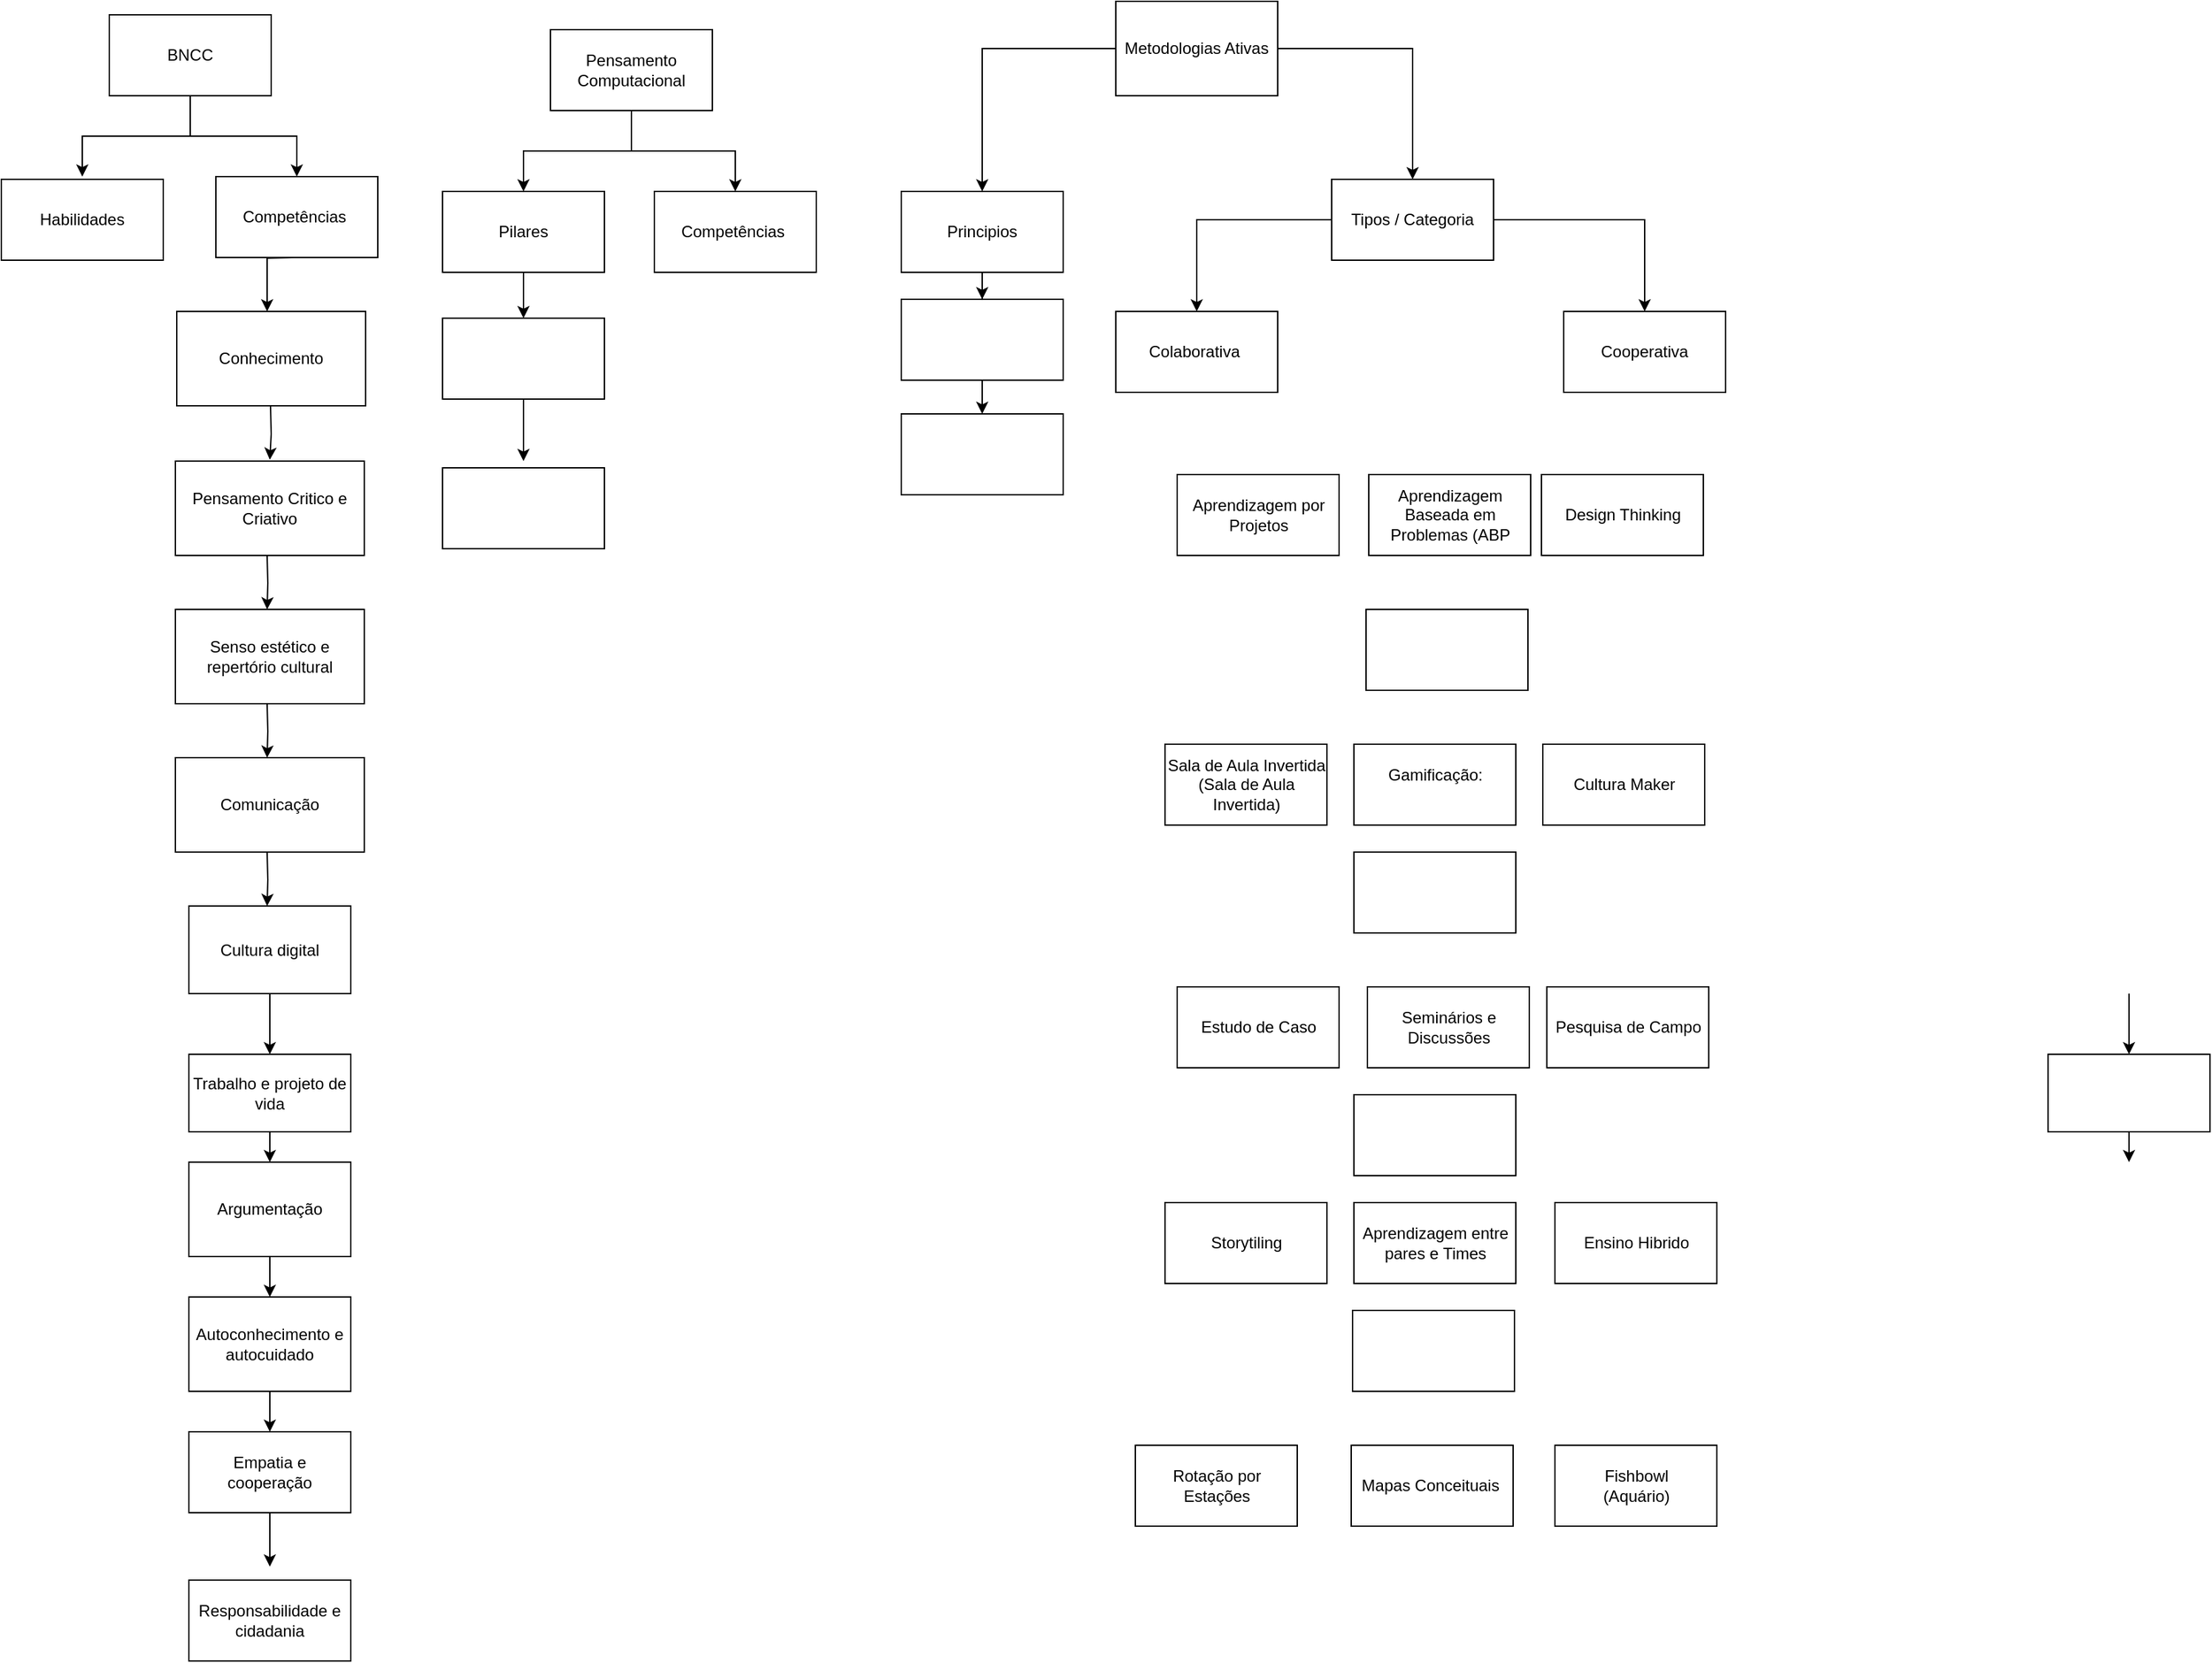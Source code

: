 <mxfile version="24.7.13" pages="2">
  <diagram name="Página-1" id="2mrk-HP-_fAwY83XtIVn">
    <mxGraphModel dx="2181" dy="592" grid="1" gridSize="10" guides="1" tooltips="1" connect="1" arrows="1" fold="1" page="1" pageScale="1" pageWidth="827" pageHeight="1169" math="0" shadow="0">
      <root>
        <mxCell id="0" />
        <mxCell id="1" parent="0" />
        <mxCell id="XJwnbb6XpXiKcCrQJQJd-31" value="" style="edgeStyle=orthogonalEdgeStyle;rounded=0;orthogonalLoop=1;jettySize=auto;html=1;" edge="1" parent="1" source="GPR2DVeR3QreYbpcR4uf-1" target="XJwnbb6XpXiKcCrQJQJd-29">
          <mxGeometry relative="1" as="geometry" />
        </mxCell>
        <mxCell id="XJwnbb6XpXiKcCrQJQJd-43" value="" style="edgeStyle=orthogonalEdgeStyle;rounded=0;orthogonalLoop=1;jettySize=auto;html=1;" edge="1" parent="1" source="GPR2DVeR3QreYbpcR4uf-1" target="XJwnbb6XpXiKcCrQJQJd-42">
          <mxGeometry relative="1" as="geometry" />
        </mxCell>
        <mxCell id="GPR2DVeR3QreYbpcR4uf-1" value="&lt;font style=&quot;vertical-align: inherit;&quot;&gt;&lt;font style=&quot;vertical-align: inherit;&quot;&gt;Metodologias Ativas&lt;/font&gt;&lt;/font&gt;" style="rounded=0;whiteSpace=wrap;html=1;" vertex="1" parent="1">
          <mxGeometry x="-1" y="9" width="120" height="70" as="geometry" />
        </mxCell>
        <mxCell id="GPR2DVeR3QreYbpcR4uf-53" value="" style="edgeStyle=orthogonalEdgeStyle;rounded=0;orthogonalLoop=1;jettySize=auto;html=1;" edge="1" parent="1" source="GPR2DVeR3QreYbpcR4uf-2" target="GPR2DVeR3QreYbpcR4uf-10">
          <mxGeometry relative="1" as="geometry" />
        </mxCell>
        <mxCell id="GPR2DVeR3QreYbpcR4uf-54" value="" style="edgeStyle=orthogonalEdgeStyle;rounded=0;orthogonalLoop=1;jettySize=auto;html=1;entryX=0.5;entryY=0;entryDx=0;entryDy=0;" edge="1" parent="1" source="GPR2DVeR3QreYbpcR4uf-2" target="GPR2DVeR3QreYbpcR4uf-9">
          <mxGeometry relative="1" as="geometry">
            <Array as="points">
              <mxPoint x="-360" y="120" />
              <mxPoint x="-440" y="120" />
            </Array>
          </mxGeometry>
        </mxCell>
        <mxCell id="GPR2DVeR3QreYbpcR4uf-2" value="&lt;font style=&quot;vertical-align: inherit;&quot;&gt;&lt;font style=&quot;vertical-align: inherit;&quot;&gt;Pensamento Computacional&lt;/font&gt;&lt;/font&gt;" style="rounded=0;whiteSpace=wrap;html=1;" vertex="1" parent="1">
          <mxGeometry x="-420" y="30" width="120" height="60" as="geometry" />
        </mxCell>
        <mxCell id="GPR2DVeR3QreYbpcR4uf-3" value="&lt;font style=&quot;vertical-align: inherit;&quot;&gt;&lt;font style=&quot;vertical-align: inherit;&quot;&gt;Aprendizagem Baseada em Problemas (ABP&lt;/font&gt;&lt;/font&gt;" style="rounded=0;whiteSpace=wrap;html=1;" vertex="1" parent="1">
          <mxGeometry x="186.5" y="360" width="120" height="60" as="geometry" />
        </mxCell>
        <mxCell id="GPR2DVeR3QreYbpcR4uf-4" value="&lt;font style=&quot;vertical-align: inherit;&quot;&gt;&lt;font style=&quot;vertical-align: inherit;&quot;&gt;Aprendizagem por Projetos&lt;/font&gt;&lt;/font&gt;" style="rounded=0;whiteSpace=wrap;html=1;" vertex="1" parent="1">
          <mxGeometry x="44.5" y="360" width="120" height="60" as="geometry" />
        </mxCell>
        <mxCell id="GPR2DVeR3QreYbpcR4uf-5" value="&lt;font style=&quot;vertical-align: inherit;&quot;&gt;&lt;font style=&quot;vertical-align: inherit;&quot;&gt;Sala de Aula Invertida (Sala de Aula Invertida)&lt;/font&gt;&lt;/font&gt;" style="rounded=0;whiteSpace=wrap;html=1;" vertex="1" parent="1">
          <mxGeometry x="35.5" y="560" width="120" height="60" as="geometry" />
        </mxCell>
        <mxCell id="GPR2DVeR3QreYbpcR4uf-6" value="&#xa;Gamificação:&#xa;&#xa;" style="rounded=0;whiteSpace=wrap;html=1;" vertex="1" parent="1">
          <mxGeometry x="175.5" y="560" width="120" height="60" as="geometry" />
        </mxCell>
        <mxCell id="GPR2DVeR3QreYbpcR4uf-7" value="&lt;font style=&quot;vertical-align: inherit;&quot;&gt;&lt;font style=&quot;vertical-align: inherit;&quot;&gt;&lt;font style=&quot;vertical-align: inherit;&quot;&gt;&lt;font style=&quot;vertical-align: inherit;&quot;&gt;&lt;font style=&quot;vertical-align: inherit;&quot;&gt;&lt;font style=&quot;vertical-align: inherit;&quot;&gt;Design Thinking&lt;/font&gt;&lt;/font&gt;&lt;/font&gt;&lt;/font&gt;&lt;/font&gt;&lt;/font&gt;" style="rounded=0;whiteSpace=wrap;html=1;" vertex="1" parent="1">
          <mxGeometry x="314.5" y="360" width="120" height="60" as="geometry" />
        </mxCell>
        <mxCell id="GPR2DVeR3QreYbpcR4uf-8" value="&lt;font style=&quot;vertical-align: inherit;&quot;&gt;&lt;font style=&quot;vertical-align: inherit;&quot;&gt;Cultura Maker&lt;/font&gt;&lt;/font&gt;" style="rounded=0;whiteSpace=wrap;html=1;" vertex="1" parent="1">
          <mxGeometry x="315.5" y="560" width="120" height="60" as="geometry" />
        </mxCell>
        <mxCell id="XJwnbb6XpXiKcCrQJQJd-26" value="" style="edgeStyle=orthogonalEdgeStyle;rounded=0;orthogonalLoop=1;jettySize=auto;html=1;" edge="1" parent="1" source="GPR2DVeR3QreYbpcR4uf-9" target="GPR2DVeR3QreYbpcR4uf-102">
          <mxGeometry relative="1" as="geometry" />
        </mxCell>
        <mxCell id="GPR2DVeR3QreYbpcR4uf-9" value="&lt;font style=&quot;vertical-align: inherit;&quot;&gt;&lt;font style=&quot;vertical-align: inherit;&quot;&gt;&lt;font style=&quot;vertical-align: inherit;&quot;&gt;&lt;font style=&quot;vertical-align: inherit;&quot;&gt;Pilares&lt;/font&gt;&lt;/font&gt;&lt;/font&gt;&lt;/font&gt;" style="rounded=0;whiteSpace=wrap;html=1;" vertex="1" parent="1">
          <mxGeometry x="-500" y="150" width="120" height="60" as="geometry" />
        </mxCell>
        <mxCell id="GPR2DVeR3QreYbpcR4uf-10" value="Competências&amp;nbsp;" style="rounded=0;whiteSpace=wrap;html=1;" vertex="1" parent="1">
          <mxGeometry x="-343" y="150" width="120" height="60" as="geometry" />
        </mxCell>
        <mxCell id="GPR2DVeR3QreYbpcR4uf-11" value="" style="rounded=0;whiteSpace=wrap;html=1;" vertex="1" parent="1">
          <mxGeometry x="184.5" y="460" width="120" height="60" as="geometry" />
        </mxCell>
        <mxCell id="GPR2DVeR3QreYbpcR4uf-12" value="Estudo de Caso" style="rounded=0;whiteSpace=wrap;html=1;" vertex="1" parent="1">
          <mxGeometry x="44.5" y="740" width="120" height="60" as="geometry" />
        </mxCell>
        <mxCell id="GPR2DVeR3QreYbpcR4uf-13" value="" style="rounded=0;whiteSpace=wrap;html=1;" vertex="1" parent="1">
          <mxGeometry x="175.5" y="640" width="120" height="60" as="geometry" />
        </mxCell>
        <mxCell id="GPR2DVeR3QreYbpcR4uf-14" value="Seminários e Discussões" style="rounded=0;whiteSpace=wrap;html=1;" vertex="1" parent="1">
          <mxGeometry x="185.5" y="740" width="120" height="60" as="geometry" />
        </mxCell>
        <mxCell id="GPR2DVeR3QreYbpcR4uf-15" value="Pesquisa de Campo" style="rounded=0;whiteSpace=wrap;html=1;" vertex="1" parent="1">
          <mxGeometry x="318.5" y="740" width="120" height="60" as="geometry" />
        </mxCell>
        <mxCell id="GPR2DVeR3QreYbpcR4uf-16" value="" style="rounded=0;whiteSpace=wrap;html=1;" vertex="1" parent="1">
          <mxGeometry x="175.5" y="820" width="120" height="60" as="geometry" />
        </mxCell>
        <mxCell id="GPR2DVeR3QreYbpcR4uf-17" value="Storytiling" style="rounded=0;whiteSpace=wrap;html=1;" vertex="1" parent="1">
          <mxGeometry x="35.5" y="900" width="120" height="60" as="geometry" />
        </mxCell>
        <mxCell id="GPR2DVeR3QreYbpcR4uf-18" value="Aprendizagem entre pares e Times" style="rounded=0;whiteSpace=wrap;html=1;" vertex="1" parent="1">
          <mxGeometry x="175.5" y="900" width="120" height="60" as="geometry" />
        </mxCell>
        <mxCell id="GPR2DVeR3QreYbpcR4uf-19" value="Ensino Hibrido" style="rounded=0;whiteSpace=wrap;html=1;" vertex="1" parent="1">
          <mxGeometry x="324.5" y="900" width="120" height="60" as="geometry" />
        </mxCell>
        <mxCell id="GPR2DVeR3QreYbpcR4uf-20" value="" style="rounded=0;whiteSpace=wrap;html=1;" vertex="1" parent="1">
          <mxGeometry x="174.5" y="980" width="120" height="60" as="geometry" />
        </mxCell>
        <mxCell id="GPR2DVeR3QreYbpcR4uf-21" value="Rotação por Estações" style="rounded=0;whiteSpace=wrap;html=1;" vertex="1" parent="1">
          <mxGeometry x="13.5" y="1080" width="120" height="60" as="geometry" />
        </mxCell>
        <mxCell id="GPR2DVeR3QreYbpcR4uf-22" value="Mapas Conceituais&amp;nbsp;" style="rounded=0;whiteSpace=wrap;html=1;" vertex="1" parent="1">
          <mxGeometry x="173.5" y="1080" width="120" height="60" as="geometry" />
        </mxCell>
        <mxCell id="GPR2DVeR3QreYbpcR4uf-23" value="Fishbowl&lt;div&gt;(Aquário)&lt;/div&gt;" style="rounded=0;whiteSpace=wrap;html=1;" vertex="1" parent="1">
          <mxGeometry x="324.5" y="1080" width="120" height="60" as="geometry" />
        </mxCell>
        <mxCell id="GPR2DVeR3QreYbpcR4uf-41" value="" style="edgeStyle=orthogonalEdgeStyle;rounded=0;orthogonalLoop=1;jettySize=auto;html=1;" edge="1" parent="1">
          <mxGeometry relative="1" as="geometry">
            <mxPoint x="750" y="745" as="sourcePoint" />
            <mxPoint x="750" y="790" as="targetPoint" />
          </mxGeometry>
        </mxCell>
        <mxCell id="GPR2DVeR3QreYbpcR4uf-43" value="" style="edgeStyle=orthogonalEdgeStyle;rounded=0;orthogonalLoop=1;jettySize=auto;html=1;" edge="1" parent="1" source="GPR2DVeR3QreYbpcR4uf-40">
          <mxGeometry relative="1" as="geometry">
            <mxPoint x="750" y="870" as="targetPoint" />
          </mxGeometry>
        </mxCell>
        <mxCell id="GPR2DVeR3QreYbpcR4uf-40" value="&lt;p class=&quot;MsoNormal&quot;&gt;&lt;br&gt;&lt;/p&gt;" style="whiteSpace=wrap;html=1;rounded=0;" vertex="1" parent="1">
          <mxGeometry x="690" y="790" width="120" height="57.5" as="geometry" />
        </mxCell>
        <mxCell id="GPR2DVeR3QreYbpcR4uf-96" value="&lt;font style=&quot;vertical-align: inherit;&quot;&gt;&lt;font style=&quot;vertical-align: inherit;&quot;&gt;&lt;font style=&quot;vertical-align: inherit;&quot;&gt;&lt;font style=&quot;vertical-align: inherit;&quot;&gt;Habilidades&lt;/font&gt;&lt;/font&gt;&lt;/font&gt;&lt;/font&gt;" style="rounded=0;whiteSpace=wrap;html=1;" vertex="1" parent="1">
          <mxGeometry x="-827" y="141" width="120" height="60" as="geometry" />
        </mxCell>
        <mxCell id="XJwnbb6XpXiKcCrQJQJd-28" value="" style="edgeStyle=orthogonalEdgeStyle;rounded=0;orthogonalLoop=1;jettySize=auto;html=1;" edge="1" parent="1" source="GPR2DVeR3QreYbpcR4uf-102">
          <mxGeometry relative="1" as="geometry">
            <mxPoint x="-440" y="350" as="targetPoint" />
          </mxGeometry>
        </mxCell>
        <mxCell id="GPR2DVeR3QreYbpcR4uf-102" value="" style="rounded=0;whiteSpace=wrap;html=1;" vertex="1" parent="1">
          <mxGeometry x="-500" y="244" width="120" height="60" as="geometry" />
        </mxCell>
        <mxCell id="XJwnbb6XpXiKcCrQJQJd-1" value="" style="edgeStyle=orthogonalEdgeStyle;rounded=0;orthogonalLoop=1;jettySize=auto;html=1;entryX=0.5;entryY=0;entryDx=0;entryDy=0;" edge="1" parent="1" source="XJwnbb6XpXiKcCrQJQJd-3">
          <mxGeometry relative="1" as="geometry">
            <mxPoint x="-767" y="139" as="targetPoint" />
            <Array as="points">
              <mxPoint x="-687" y="109" />
              <mxPoint x="-767" y="109" />
            </Array>
          </mxGeometry>
        </mxCell>
        <mxCell id="XJwnbb6XpXiKcCrQJQJd-2" style="edgeStyle=orthogonalEdgeStyle;rounded=0;orthogonalLoop=1;jettySize=auto;html=1;entryX=0.5;entryY=0;entryDx=0;entryDy=0;" edge="1" parent="1" source="XJwnbb6XpXiKcCrQJQJd-3" target="XJwnbb6XpXiKcCrQJQJd-20">
          <mxGeometry relative="1" as="geometry" />
        </mxCell>
        <mxCell id="XJwnbb6XpXiKcCrQJQJd-3" value="&lt;font style=&quot;vertical-align: inherit;&quot;&gt;&lt;font style=&quot;vertical-align: inherit;&quot;&gt;BNCC&lt;/font&gt;&lt;/font&gt;" style="rounded=0;whiteSpace=wrap;html=1;" vertex="1" parent="1">
          <mxGeometry x="-747" y="19" width="120" height="60" as="geometry" />
        </mxCell>
        <mxCell id="XJwnbb6XpXiKcCrQJQJd-4" value="" style="edgeStyle=orthogonalEdgeStyle;rounded=0;orthogonalLoop=1;jettySize=auto;html=1;" edge="1" parent="1">
          <mxGeometry relative="1" as="geometry">
            <mxPoint x="-610" y="199" as="sourcePoint" />
            <mxPoint x="-630" y="239" as="targetPoint" />
          </mxGeometry>
        </mxCell>
        <mxCell id="XJwnbb6XpXiKcCrQJQJd-5" value="" style="edgeStyle=orthogonalEdgeStyle;rounded=0;orthogonalLoop=1;jettySize=auto;html=1;" edge="1" parent="1">
          <mxGeometry relative="1" as="geometry">
            <mxPoint x="-627.5" y="309" as="sourcePoint" />
            <mxPoint x="-628" y="349" as="targetPoint" />
          </mxGeometry>
        </mxCell>
        <mxCell id="XJwnbb6XpXiKcCrQJQJd-6" value="" style="edgeStyle=orthogonalEdgeStyle;rounded=0;orthogonalLoop=1;jettySize=auto;html=1;" edge="1" parent="1">
          <mxGeometry relative="1" as="geometry">
            <mxPoint x="-630" y="420" as="sourcePoint" />
            <mxPoint x="-630" y="460" as="targetPoint" />
          </mxGeometry>
        </mxCell>
        <mxCell id="XJwnbb6XpXiKcCrQJQJd-7" value="" style="edgeStyle=orthogonalEdgeStyle;rounded=0;orthogonalLoop=1;jettySize=auto;html=1;" edge="1" parent="1">
          <mxGeometry relative="1" as="geometry">
            <mxPoint x="-630" y="530" as="sourcePoint" />
            <mxPoint x="-630" y="570" as="targetPoint" />
          </mxGeometry>
        </mxCell>
        <mxCell id="XJwnbb6XpXiKcCrQJQJd-8" value="" style="edgeStyle=orthogonalEdgeStyle;rounded=0;orthogonalLoop=1;jettySize=auto;html=1;" edge="1" parent="1">
          <mxGeometry relative="1" as="geometry">
            <mxPoint x="-630" y="640" as="sourcePoint" />
            <mxPoint x="-630" y="680" as="targetPoint" />
          </mxGeometry>
        </mxCell>
        <mxCell id="XJwnbb6XpXiKcCrQJQJd-9" value="" style="edgeStyle=orthogonalEdgeStyle;rounded=0;orthogonalLoop=1;jettySize=auto;html=1;" edge="1" parent="1" source="XJwnbb6XpXiKcCrQJQJd-10">
          <mxGeometry relative="1" as="geometry">
            <mxPoint x="-628" y="790" as="targetPoint" />
          </mxGeometry>
        </mxCell>
        <mxCell id="XJwnbb6XpXiKcCrQJQJd-10" value="&lt;p class=&quot;MsoNormal&quot;&gt;Cultura digital&lt;/p&gt;" style="whiteSpace=wrap;html=1;rounded=0;" vertex="1" parent="1">
          <mxGeometry x="-688" y="680" width="120" height="65" as="geometry" />
        </mxCell>
        <mxCell id="XJwnbb6XpXiKcCrQJQJd-11" value="" style="edgeStyle=orthogonalEdgeStyle;rounded=0;orthogonalLoop=1;jettySize=auto;html=1;" edge="1" parent="1" source="XJwnbb6XpXiKcCrQJQJd-12">
          <mxGeometry relative="1" as="geometry">
            <mxPoint x="-628" y="870" as="targetPoint" />
          </mxGeometry>
        </mxCell>
        <mxCell id="XJwnbb6XpXiKcCrQJQJd-12" value="&lt;p class=&quot;MsoNormal&quot;&gt;Trabalho e projeto de vida&lt;/p&gt;" style="whiteSpace=wrap;html=1;rounded=0;" vertex="1" parent="1">
          <mxGeometry x="-688" y="790" width="120" height="57.5" as="geometry" />
        </mxCell>
        <mxCell id="XJwnbb6XpXiKcCrQJQJd-13" value="" style="edgeStyle=orthogonalEdgeStyle;rounded=0;orthogonalLoop=1;jettySize=auto;html=1;" edge="1" parent="1" source="XJwnbb6XpXiKcCrQJQJd-14">
          <mxGeometry relative="1" as="geometry">
            <mxPoint x="-628" y="970" as="targetPoint" />
          </mxGeometry>
        </mxCell>
        <mxCell id="XJwnbb6XpXiKcCrQJQJd-14" value="&lt;div&gt;&lt;p class=&quot;MsoNormal&quot;&gt;Argumentação&lt;/p&gt;&lt;/div&gt;" style="whiteSpace=wrap;html=1;rounded=0;" vertex="1" parent="1">
          <mxGeometry x="-688" y="870" width="120" height="70" as="geometry" />
        </mxCell>
        <mxCell id="XJwnbb6XpXiKcCrQJQJd-15" value="" style="edgeStyle=orthogonalEdgeStyle;rounded=0;orthogonalLoop=1;jettySize=auto;html=1;" edge="1" parent="1" source="XJwnbb6XpXiKcCrQJQJd-16">
          <mxGeometry relative="1" as="geometry">
            <mxPoint x="-628" y="1070" as="targetPoint" />
          </mxGeometry>
        </mxCell>
        <mxCell id="XJwnbb6XpXiKcCrQJQJd-16" value="&lt;p class=&quot;MsoNormal&quot;&gt;Autoconhecimento e autocuidado&lt;/p&gt;" style="whiteSpace=wrap;html=1;rounded=0;" vertex="1" parent="1">
          <mxGeometry x="-688" y="970" width="120" height="70" as="geometry" />
        </mxCell>
        <mxCell id="XJwnbb6XpXiKcCrQJQJd-17" value="" style="edgeStyle=orthogonalEdgeStyle;rounded=0;orthogonalLoop=1;jettySize=auto;html=1;" edge="1" parent="1" source="XJwnbb6XpXiKcCrQJQJd-18">
          <mxGeometry relative="1" as="geometry">
            <mxPoint x="-628" y="1170" as="targetPoint" />
          </mxGeometry>
        </mxCell>
        <mxCell id="XJwnbb6XpXiKcCrQJQJd-18" value="&lt;p class=&quot;MsoNormal&quot;&gt;Empatia e cooperação&lt;/p&gt;" style="whiteSpace=wrap;html=1;rounded=0;" vertex="1" parent="1">
          <mxGeometry x="-688" y="1070" width="120" height="60" as="geometry" />
        </mxCell>
        <mxCell id="XJwnbb6XpXiKcCrQJQJd-19" value="&lt;p class=&quot;MsoNormal&quot;&gt;Responsabilidade e cidadania&lt;/p&gt;" style="whiteSpace=wrap;html=1;rounded=0;" vertex="1" parent="1">
          <mxGeometry x="-688" y="1180" width="120" height="60" as="geometry" />
        </mxCell>
        <mxCell id="XJwnbb6XpXiKcCrQJQJd-20" value="Competências&amp;nbsp;" style="rounded=0;whiteSpace=wrap;html=1;" vertex="1" parent="1">
          <mxGeometry x="-668" y="139" width="120" height="60" as="geometry" />
        </mxCell>
        <mxCell id="XJwnbb6XpXiKcCrQJQJd-21" value="Conhecimento" style="rounded=0;whiteSpace=wrap;html=1;" vertex="1" parent="1">
          <mxGeometry x="-697" y="239" width="140" height="70" as="geometry" />
        </mxCell>
        <mxCell id="XJwnbb6XpXiKcCrQJQJd-22" value="Pensamento Critico e Criativo" style="rounded=0;whiteSpace=wrap;html=1;" vertex="1" parent="1">
          <mxGeometry x="-698" y="350" width="140" height="70" as="geometry" />
        </mxCell>
        <mxCell id="XJwnbb6XpXiKcCrQJQJd-23" value="&lt;p class=&quot;MsoNormal&quot;&gt;Senso estético e repertório cultural&lt;/p&gt;" style="rounded=0;whiteSpace=wrap;html=1;" vertex="1" parent="1">
          <mxGeometry x="-698" y="460" width="140" height="70" as="geometry" />
        </mxCell>
        <mxCell id="XJwnbb6XpXiKcCrQJQJd-24" value="&lt;p class=&quot;MsoNormal&quot;&gt;Comunicação&lt;/p&gt;" style="rounded=0;whiteSpace=wrap;html=1;" vertex="1" parent="1">
          <mxGeometry x="-698" y="570" width="140" height="70" as="geometry" />
        </mxCell>
        <mxCell id="XJwnbb6XpXiKcCrQJQJd-27" value="" style="whiteSpace=wrap;html=1;rounded=0;" vertex="1" parent="1">
          <mxGeometry x="-500" y="355" width="120" height="60" as="geometry" />
        </mxCell>
        <mxCell id="XJwnbb6XpXiKcCrQJQJd-33" value="" style="edgeStyle=orthogonalEdgeStyle;rounded=0;orthogonalLoop=1;jettySize=auto;html=1;" edge="1" parent="1" source="XJwnbb6XpXiKcCrQJQJd-29" target="XJwnbb6XpXiKcCrQJQJd-32">
          <mxGeometry relative="1" as="geometry" />
        </mxCell>
        <mxCell id="XJwnbb6XpXiKcCrQJQJd-29" value="Principios" style="whiteSpace=wrap;html=1;rounded=0;" vertex="1" parent="1">
          <mxGeometry x="-160" y="150" width="120" height="60" as="geometry" />
        </mxCell>
        <mxCell id="XJwnbb6XpXiKcCrQJQJd-36" value="" style="edgeStyle=orthogonalEdgeStyle;rounded=0;orthogonalLoop=1;jettySize=auto;html=1;" edge="1" parent="1" source="XJwnbb6XpXiKcCrQJQJd-32" target="XJwnbb6XpXiKcCrQJQJd-35">
          <mxGeometry relative="1" as="geometry" />
        </mxCell>
        <mxCell id="XJwnbb6XpXiKcCrQJQJd-32" value="" style="rounded=0;whiteSpace=wrap;html=1;" vertex="1" parent="1">
          <mxGeometry x="-160" y="230" width="120" height="60" as="geometry" />
        </mxCell>
        <mxCell id="XJwnbb6XpXiKcCrQJQJd-35" value="" style="rounded=0;whiteSpace=wrap;html=1;" vertex="1" parent="1">
          <mxGeometry x="-160" y="315" width="120" height="60" as="geometry" />
        </mxCell>
        <mxCell id="XJwnbb6XpXiKcCrQJQJd-47" value="" style="edgeStyle=orthogonalEdgeStyle;rounded=0;orthogonalLoop=1;jettySize=auto;html=1;" edge="1" parent="1" source="XJwnbb6XpXiKcCrQJQJd-42" target="XJwnbb6XpXiKcCrQJQJd-46">
          <mxGeometry relative="1" as="geometry" />
        </mxCell>
        <mxCell id="XJwnbb6XpXiKcCrQJQJd-49" value="" style="edgeStyle=orthogonalEdgeStyle;rounded=0;orthogonalLoop=1;jettySize=auto;html=1;" edge="1" parent="1" source="XJwnbb6XpXiKcCrQJQJd-42" target="XJwnbb6XpXiKcCrQJQJd-48">
          <mxGeometry relative="1" as="geometry" />
        </mxCell>
        <mxCell id="XJwnbb6XpXiKcCrQJQJd-42" value="Tipos / Categoria" style="whiteSpace=wrap;html=1;rounded=0;" vertex="1" parent="1">
          <mxGeometry x="159" y="141" width="120" height="60" as="geometry" />
        </mxCell>
        <mxCell id="XJwnbb6XpXiKcCrQJQJd-46" value="Cooperativa" style="whiteSpace=wrap;html=1;rounded=0;" vertex="1" parent="1">
          <mxGeometry x="331" y="239" width="120" height="60" as="geometry" />
        </mxCell>
        <mxCell id="XJwnbb6XpXiKcCrQJQJd-48" value="Colaborativa&amp;nbsp;" style="whiteSpace=wrap;html=1;rounded=0;" vertex="1" parent="1">
          <mxGeometry x="-1" y="239" width="120" height="60" as="geometry" />
        </mxCell>
      </root>
    </mxGraphModel>
  </diagram>
  <diagram name="Cópia do Página-1" id="IPf3U6TAoCOoGc2E6ivi">
    <mxGraphModel grid="1" page="1" gridSize="10" guides="1" tooltips="1" connect="1" arrows="1" fold="1" pageScale="1" pageWidth="827" pageHeight="1169" math="0" shadow="0">
      <root>
        <mxCell id="1IvUIAYMgbh4S3LtLMLk-0" />
        <mxCell id="1IvUIAYMgbh4S3LtLMLk-1" parent="1IvUIAYMgbh4S3LtLMLk-0" />
        <mxCell id="1IvUIAYMgbh4S3LtLMLk-2" value="" style="edgeStyle=orthogonalEdgeStyle;rounded=0;orthogonalLoop=1;jettySize=auto;html=1;" edge="1" parent="1IvUIAYMgbh4S3LtLMLk-1" source="1IvUIAYMgbh4S3LtLMLk-5" target="1IvUIAYMgbh4S3LtLMLk-75">
          <mxGeometry relative="1" as="geometry" />
        </mxCell>
        <mxCell id="1IvUIAYMgbh4S3LtLMLk-3" style="edgeStyle=orthogonalEdgeStyle;rounded=0;orthogonalLoop=1;jettySize=auto;html=1;" edge="1" parent="1IvUIAYMgbh4S3LtLMLk-1" source="1IvUIAYMgbh4S3LtLMLk-5">
          <mxGeometry relative="1" as="geometry">
            <mxPoint x="90" y="130" as="targetPoint" />
            <Array as="points">
              <mxPoint x="181" y="110" />
              <mxPoint x="91" y="110" />
            </Array>
          </mxGeometry>
        </mxCell>
        <mxCell id="1IvUIAYMgbh4S3LtLMLk-4" style="edgeStyle=orthogonalEdgeStyle;rounded=0;orthogonalLoop=1;jettySize=auto;html=1;" edge="1" parent="1IvUIAYMgbh4S3LtLMLk-1">
          <mxGeometry relative="1" as="geometry">
            <mxPoint x="250" y="130" as="targetPoint" />
            <mxPoint x="190" y="109" as="sourcePoint" />
            <Array as="points">
              <mxPoint x="170" y="109" />
              <mxPoint x="170" y="110" />
              <mxPoint x="250" y="110" />
            </Array>
          </mxGeometry>
        </mxCell>
        <mxCell id="1IvUIAYMgbh4S3LtLMLk-5" value="&lt;font style=&quot;vertical-align: inherit;&quot;&gt;&lt;font style=&quot;vertical-align: inherit;&quot;&gt;Metodologias Ativas&lt;/font&gt;&lt;/font&gt;" style="rounded=0;whiteSpace=wrap;html=1;" vertex="1" parent="1IvUIAYMgbh4S3LtLMLk-1">
          <mxGeometry x="121" y="30" width="120" height="70" as="geometry" />
        </mxCell>
        <mxCell id="1IvUIAYMgbh4S3LtLMLk-6" value="" style="edgeStyle=orthogonalEdgeStyle;rounded=0;orthogonalLoop=1;jettySize=auto;html=1;" edge="1" parent="1IvUIAYMgbh4S3LtLMLk-1" source="1IvUIAYMgbh4S3LtLMLk-8" target="1IvUIAYMgbh4S3LtLMLk-17">
          <mxGeometry relative="1" as="geometry" />
        </mxCell>
        <mxCell id="1IvUIAYMgbh4S3LtLMLk-7" value="" style="edgeStyle=orthogonalEdgeStyle;rounded=0;orthogonalLoop=1;jettySize=auto;html=1;entryX=0.5;entryY=0;entryDx=0;entryDy=0;" edge="1" parent="1IvUIAYMgbh4S3LtLMLk-1" source="1IvUIAYMgbh4S3LtLMLk-8" target="1IvUIAYMgbh4S3LtLMLk-15">
          <mxGeometry relative="1" as="geometry">
            <Array as="points">
              <mxPoint x="690" y="120" />
              <mxPoint x="610" y="120" />
            </Array>
          </mxGeometry>
        </mxCell>
        <mxCell id="1IvUIAYMgbh4S3LtLMLk-8" value="&lt;font style=&quot;vertical-align: inherit;&quot;&gt;&lt;font style=&quot;vertical-align: inherit;&quot;&gt;Pensamento Computacional&lt;/font&gt;&lt;/font&gt;" style="rounded=0;whiteSpace=wrap;html=1;" vertex="1" parent="1IvUIAYMgbh4S3LtLMLk-1">
          <mxGeometry x="630" y="30" width="120" height="60" as="geometry" />
        </mxCell>
        <mxCell id="1IvUIAYMgbh4S3LtLMLk-9" value="&lt;font style=&quot;vertical-align: inherit;&quot;&gt;&lt;font style=&quot;vertical-align: inherit;&quot;&gt;Aprendizagem Baseada em Problemas (ABP&lt;/font&gt;&lt;/font&gt;" style="rounded=0;whiteSpace=wrap;html=1;" vertex="1" parent="1IvUIAYMgbh4S3LtLMLk-1">
          <mxGeometry x="120" y="330" width="120" height="60" as="geometry" />
        </mxCell>
        <mxCell id="1IvUIAYMgbh4S3LtLMLk-10" value="&lt;font style=&quot;vertical-align: inherit;&quot;&gt;&lt;font style=&quot;vertical-align: inherit;&quot;&gt;Aprendizagem por Projetos&lt;/font&gt;&lt;/font&gt;" style="rounded=0;whiteSpace=wrap;html=1;" vertex="1" parent="1IvUIAYMgbh4S3LtLMLk-1">
          <mxGeometry x="-1" y="330" width="120" height="60" as="geometry" />
        </mxCell>
        <mxCell id="1IvUIAYMgbh4S3LtLMLk-11" value="&lt;font style=&quot;vertical-align: inherit;&quot;&gt;&lt;font style=&quot;vertical-align: inherit;&quot;&gt;Sala de Aula Invertida (Sala de Aula Invertida)&lt;/font&gt;&lt;/font&gt;" style="rounded=0;whiteSpace=wrap;html=1;" vertex="1" parent="1IvUIAYMgbh4S3LtLMLk-1">
          <mxGeometry x="-10" y="530" width="120" height="60" as="geometry" />
        </mxCell>
        <mxCell id="1IvUIAYMgbh4S3LtLMLk-12" value="&#xa;Gamificação:&#xa;&#xa;" style="rounded=0;whiteSpace=wrap;html=1;" vertex="1" parent="1IvUIAYMgbh4S3LtLMLk-1">
          <mxGeometry x="130" y="530" width="120" height="60" as="geometry" />
        </mxCell>
        <mxCell id="1IvUIAYMgbh4S3LtLMLk-13" value="&lt;font style=&quot;vertical-align: inherit;&quot;&gt;&lt;font style=&quot;vertical-align: inherit;&quot;&gt;&lt;font style=&quot;vertical-align: inherit;&quot;&gt;&lt;font style=&quot;vertical-align: inherit;&quot;&gt;&lt;font style=&quot;vertical-align: inherit;&quot;&gt;&lt;font style=&quot;vertical-align: inherit;&quot;&gt;Design Thinking&lt;/font&gt;&lt;/font&gt;&lt;/font&gt;&lt;/font&gt;&lt;/font&gt;&lt;/font&gt;" style="rounded=0;whiteSpace=wrap;html=1;" vertex="1" parent="1IvUIAYMgbh4S3LtLMLk-1">
          <mxGeometry x="269" y="330" width="120" height="60" as="geometry" />
        </mxCell>
        <mxCell id="1IvUIAYMgbh4S3LtLMLk-14" value="&lt;font style=&quot;vertical-align: inherit;&quot;&gt;&lt;font style=&quot;vertical-align: inherit;&quot;&gt;Cultura Maker&lt;/font&gt;&lt;/font&gt;" style="rounded=0;whiteSpace=wrap;html=1;" vertex="1" parent="1IvUIAYMgbh4S3LtLMLk-1">
          <mxGeometry x="270" y="530" width="120" height="60" as="geometry" />
        </mxCell>
        <mxCell id="1IvUIAYMgbh4S3LtLMLk-15" value="&lt;font style=&quot;vertical-align: inherit;&quot;&gt;&lt;font style=&quot;vertical-align: inherit;&quot;&gt;&lt;font style=&quot;vertical-align: inherit;&quot;&gt;&lt;font style=&quot;vertical-align: inherit;&quot;&gt;Pilares&lt;/font&gt;&lt;/font&gt;&lt;/font&gt;&lt;/font&gt;" style="rounded=0;whiteSpace=wrap;html=1;" vertex="1" parent="1IvUIAYMgbh4S3LtLMLk-1">
          <mxGeometry x="550" y="150" width="120" height="60" as="geometry" />
        </mxCell>
        <mxCell id="1IvUIAYMgbh4S3LtLMLk-16" value="" style="edgeStyle=orthogonalEdgeStyle;rounded=0;orthogonalLoop=1;jettySize=auto;html=1;" edge="1" parent="1IvUIAYMgbh4S3LtLMLk-1" source="1IvUIAYMgbh4S3LtLMLk-17">
          <mxGeometry relative="1" as="geometry">
            <mxPoint x="750" y="290" as="targetPoint" />
          </mxGeometry>
        </mxCell>
        <mxCell id="1IvUIAYMgbh4S3LtLMLk-17" value="Competências&amp;nbsp;" style="rounded=0;whiteSpace=wrap;html=1;" vertex="1" parent="1IvUIAYMgbh4S3LtLMLk-1">
          <mxGeometry x="707" y="150" width="120" height="60" as="geometry" />
        </mxCell>
        <mxCell id="1IvUIAYMgbh4S3LtLMLk-18" value="" style="rounded=0;whiteSpace=wrap;html=1;" vertex="1" parent="1IvUIAYMgbh4S3LtLMLk-1">
          <mxGeometry x="139" y="430" width="120" height="60" as="geometry" />
        </mxCell>
        <mxCell id="1IvUIAYMgbh4S3LtLMLk-19" value="Estudo de Caso" style="rounded=0;whiteSpace=wrap;html=1;" vertex="1" parent="1IvUIAYMgbh4S3LtLMLk-1">
          <mxGeometry x="-1" y="710" width="120" height="60" as="geometry" />
        </mxCell>
        <mxCell id="1IvUIAYMgbh4S3LtLMLk-20" value="" style="rounded=0;whiteSpace=wrap;html=1;" vertex="1" parent="1IvUIAYMgbh4S3LtLMLk-1">
          <mxGeometry x="130" y="610" width="120" height="60" as="geometry" />
        </mxCell>
        <mxCell id="1IvUIAYMgbh4S3LtLMLk-21" value="Seminários e Discussões" style="rounded=0;whiteSpace=wrap;html=1;" vertex="1" parent="1IvUIAYMgbh4S3LtLMLk-1">
          <mxGeometry x="140" y="710" width="120" height="60" as="geometry" />
        </mxCell>
        <mxCell id="1IvUIAYMgbh4S3LtLMLk-22" value="Pesquisa de Campo" style="rounded=0;whiteSpace=wrap;html=1;" vertex="1" parent="1IvUIAYMgbh4S3LtLMLk-1">
          <mxGeometry x="273" y="710" width="120" height="60" as="geometry" />
        </mxCell>
        <mxCell id="1IvUIAYMgbh4S3LtLMLk-23" value="" style="rounded=0;whiteSpace=wrap;html=1;" vertex="1" parent="1IvUIAYMgbh4S3LtLMLk-1">
          <mxGeometry x="130" y="790" width="120" height="60" as="geometry" />
        </mxCell>
        <mxCell id="1IvUIAYMgbh4S3LtLMLk-24" value="Storytiling" style="rounded=0;whiteSpace=wrap;html=1;" vertex="1" parent="1IvUIAYMgbh4S3LtLMLk-1">
          <mxGeometry x="-10" y="870" width="120" height="60" as="geometry" />
        </mxCell>
        <mxCell id="1IvUIAYMgbh4S3LtLMLk-25" value="Aprendizagem entre pares e Times" style="rounded=0;whiteSpace=wrap;html=1;" vertex="1" parent="1IvUIAYMgbh4S3LtLMLk-1">
          <mxGeometry x="130" y="870" width="120" height="60" as="geometry" />
        </mxCell>
        <mxCell id="1IvUIAYMgbh4S3LtLMLk-26" value="Ensino Hibrido" style="rounded=0;whiteSpace=wrap;html=1;" vertex="1" parent="1IvUIAYMgbh4S3LtLMLk-1">
          <mxGeometry x="279" y="870" width="120" height="60" as="geometry" />
        </mxCell>
        <mxCell id="1IvUIAYMgbh4S3LtLMLk-27" value="" style="rounded=0;whiteSpace=wrap;html=1;" vertex="1" parent="1IvUIAYMgbh4S3LtLMLk-1">
          <mxGeometry x="129" y="950" width="120" height="60" as="geometry" />
        </mxCell>
        <mxCell id="1IvUIAYMgbh4S3LtLMLk-28" value="Rotação por Estações" style="rounded=0;whiteSpace=wrap;html=1;" vertex="1" parent="1IvUIAYMgbh4S3LtLMLk-1">
          <mxGeometry x="20" y="1130" width="120" height="60" as="geometry" />
        </mxCell>
        <mxCell id="1IvUIAYMgbh4S3LtLMLk-29" value="Mapas Conceituais&amp;nbsp;" style="rounded=0;whiteSpace=wrap;html=1;" vertex="1" parent="1IvUIAYMgbh4S3LtLMLk-1">
          <mxGeometry x="180" y="1130" width="120" height="60" as="geometry" />
        </mxCell>
        <mxCell id="1IvUIAYMgbh4S3LtLMLk-30" value="Fishbowl&lt;div&gt;(Aquário)&lt;/div&gt;" style="rounded=0;whiteSpace=wrap;html=1;" vertex="1" parent="1IvUIAYMgbh4S3LtLMLk-1">
          <mxGeometry x="331" y="1130" width="120" height="60" as="geometry" />
        </mxCell>
        <mxCell id="1IvUIAYMgbh4S3LtLMLk-31" value="" style="edgeStyle=orthogonalEdgeStyle;rounded=0;orthogonalLoop=1;jettySize=auto;html=1;" edge="1" parent="1IvUIAYMgbh4S3LtLMLk-1">
          <mxGeometry relative="1" as="geometry">
            <mxPoint x="750" y="360" as="sourcePoint" />
            <mxPoint x="750" y="440" as="targetPoint" />
          </mxGeometry>
        </mxCell>
        <mxCell id="1IvUIAYMgbh4S3LtLMLk-32" value="" style="edgeStyle=orthogonalEdgeStyle;rounded=0;orthogonalLoop=1;jettySize=auto;html=1;" edge="1" parent="1IvUIAYMgbh4S3LtLMLk-1" source="1IvUIAYMgbh4S3LtLMLk-33">
          <mxGeometry relative="1" as="geometry">
            <mxPoint x="750" y="550" as="targetPoint" />
          </mxGeometry>
        </mxCell>
        <mxCell id="1IvUIAYMgbh4S3LtLMLk-33" value="&lt;p class=&quot;MsoNormal&quot;&gt;&lt;br&gt;&lt;/p&gt;" style="rounded=0;whiteSpace=wrap;html=1;" vertex="1" parent="1IvUIAYMgbh4S3LtLMLk-1">
          <mxGeometry x="680" y="440" width="140" height="70" as="geometry" />
        </mxCell>
        <mxCell id="1IvUIAYMgbh4S3LtLMLk-34" value="" style="edgeStyle=orthogonalEdgeStyle;rounded=0;orthogonalLoop=1;jettySize=auto;html=1;" edge="1" parent="1IvUIAYMgbh4S3LtLMLk-1" source="1IvUIAYMgbh4S3LtLMLk-35">
          <mxGeometry relative="1" as="geometry">
            <mxPoint x="750" y="680" as="targetPoint" />
          </mxGeometry>
        </mxCell>
        <mxCell id="1IvUIAYMgbh4S3LtLMLk-35" value="&lt;p class=&quot;MsoNormal&quot;&gt;&lt;br&gt;&lt;/p&gt;" style="rounded=0;whiteSpace=wrap;html=1;" vertex="1" parent="1IvUIAYMgbh4S3LtLMLk-1">
          <mxGeometry x="680" y="550" width="140" height="70" as="geometry" />
        </mxCell>
        <mxCell id="1IvUIAYMgbh4S3LtLMLk-36" value="" style="edgeStyle=orthogonalEdgeStyle;rounded=0;orthogonalLoop=1;jettySize=auto;html=1;" edge="1" parent="1IvUIAYMgbh4S3LtLMLk-1" source="1IvUIAYMgbh4S3LtLMLk-37">
          <mxGeometry relative="1" as="geometry">
            <mxPoint x="750" y="790" as="targetPoint" />
          </mxGeometry>
        </mxCell>
        <mxCell id="1IvUIAYMgbh4S3LtLMLk-37" value="&lt;p class=&quot;MsoNormal&quot;&gt;&lt;br&gt;&lt;/p&gt;" style="whiteSpace=wrap;html=1;rounded=0;" vertex="1" parent="1IvUIAYMgbh4S3LtLMLk-1">
          <mxGeometry x="690" y="680" width="120" height="65" as="geometry" />
        </mxCell>
        <mxCell id="1IvUIAYMgbh4S3LtLMLk-38" value="" style="edgeStyle=orthogonalEdgeStyle;rounded=0;orthogonalLoop=1;jettySize=auto;html=1;" edge="1" parent="1IvUIAYMgbh4S3LtLMLk-1" source="1IvUIAYMgbh4S3LtLMLk-39">
          <mxGeometry relative="1" as="geometry">
            <mxPoint x="750" y="870" as="targetPoint" />
          </mxGeometry>
        </mxCell>
        <mxCell id="1IvUIAYMgbh4S3LtLMLk-39" value="&lt;p class=&quot;MsoNormal&quot;&gt;&lt;br&gt;&lt;/p&gt;" style="whiteSpace=wrap;html=1;rounded=0;" vertex="1" parent="1IvUIAYMgbh4S3LtLMLk-1">
          <mxGeometry x="690" y="790" width="120" height="57.5" as="geometry" />
        </mxCell>
        <mxCell id="1IvUIAYMgbh4S3LtLMLk-40" value="" style="edgeStyle=orthogonalEdgeStyle;rounded=0;orthogonalLoop=1;jettySize=auto;html=1;" edge="1" parent="1IvUIAYMgbh4S3LtLMLk-1" source="1IvUIAYMgbh4S3LtLMLk-41">
          <mxGeometry relative="1" as="geometry">
            <mxPoint x="750" y="970" as="targetPoint" />
          </mxGeometry>
        </mxCell>
        <mxCell id="1IvUIAYMgbh4S3LtLMLk-41" value="&lt;p class=&quot;MsoNormal&quot;&gt;&lt;br&gt;&lt;/p&gt;" style="whiteSpace=wrap;html=1;rounded=0;" vertex="1" parent="1IvUIAYMgbh4S3LtLMLk-1">
          <mxGeometry x="690" y="870" width="120" height="70" as="geometry" />
        </mxCell>
        <mxCell id="1IvUIAYMgbh4S3LtLMLk-42" value="" style="edgeStyle=orthogonalEdgeStyle;rounded=0;orthogonalLoop=1;jettySize=auto;html=1;" edge="1" parent="1IvUIAYMgbh4S3LtLMLk-1" source="1IvUIAYMgbh4S3LtLMLk-43">
          <mxGeometry relative="1" as="geometry">
            <mxPoint x="750" y="1070" as="targetPoint" />
          </mxGeometry>
        </mxCell>
        <mxCell id="1IvUIAYMgbh4S3LtLMLk-43" value="&lt;p class=&quot;MsoNormal&quot;&gt;Autoconhecimento e autocuidado&lt;/p&gt;" style="whiteSpace=wrap;html=1;rounded=0;" vertex="1" parent="1IvUIAYMgbh4S3LtLMLk-1">
          <mxGeometry x="690" y="970" width="120" height="70" as="geometry" />
        </mxCell>
        <mxCell id="1IvUIAYMgbh4S3LtLMLk-44" value="" style="edgeStyle=orthogonalEdgeStyle;rounded=0;orthogonalLoop=1;jettySize=auto;html=1;" edge="1" parent="1IvUIAYMgbh4S3LtLMLk-1" source="1IvUIAYMgbh4S3LtLMLk-45">
          <mxGeometry relative="1" as="geometry">
            <mxPoint x="750" y="1170" as="targetPoint" />
          </mxGeometry>
        </mxCell>
        <mxCell id="1IvUIAYMgbh4S3LtLMLk-45" value="&lt;p class=&quot;MsoNormal&quot;&gt;Empatia e cooperação&lt;/p&gt;" style="whiteSpace=wrap;html=1;rounded=0;" vertex="1" parent="1IvUIAYMgbh4S3LtLMLk-1">
          <mxGeometry x="690" y="1070" width="120" height="60" as="geometry" />
        </mxCell>
        <mxCell id="1IvUIAYMgbh4S3LtLMLk-46" value="&lt;p class=&quot;MsoNormal&quot;&gt;Responsabildade e cidadania&lt;/p&gt;" style="whiteSpace=wrap;html=1;rounded=0;" vertex="1" parent="1IvUIAYMgbh4S3LtLMLk-1">
          <mxGeometry x="690" y="1180" width="120" height="60" as="geometry" />
        </mxCell>
        <mxCell id="1IvUIAYMgbh4S3LtLMLk-47" value="Colaborativa" style="whiteSpace=wrap;html=1;rounded=0;" vertex="1" parent="1IvUIAYMgbh4S3LtLMLk-1">
          <mxGeometry x="10" y="250" width="120" height="60" as="geometry" />
        </mxCell>
        <mxCell id="1IvUIAYMgbh4S3LtLMLk-48" value="Cooperativa&amp;nbsp;" style="whiteSpace=wrap;html=1;rounded=0;" vertex="1" parent="1IvUIAYMgbh4S3LtLMLk-1">
          <mxGeometry x="169" y="250" width="120" height="60" as="geometry" />
        </mxCell>
        <mxCell id="1IvUIAYMgbh4S3LtLMLk-49" value="" style="edgeStyle=orthogonalEdgeStyle;rounded=0;orthogonalLoop=1;jettySize=auto;html=1;entryX=0.5;entryY=0;entryDx=0;entryDy=0;" edge="1" parent="1IvUIAYMgbh4S3LtLMLk-1" source="1IvUIAYMgbh4S3LtLMLk-51">
          <mxGeometry relative="1" as="geometry">
            <mxPoint x="51" y="1420" as="targetPoint" />
            <Array as="points">
              <mxPoint x="131" y="1390" />
              <mxPoint x="51" y="1390" />
            </Array>
          </mxGeometry>
        </mxCell>
        <mxCell id="1IvUIAYMgbh4S3LtLMLk-50" style="edgeStyle=orthogonalEdgeStyle;rounded=0;orthogonalLoop=1;jettySize=auto;html=1;entryX=0.5;entryY=0;entryDx=0;entryDy=0;" edge="1" parent="1IvUIAYMgbh4S3LtLMLk-1" source="1IvUIAYMgbh4S3LtLMLk-51" target="1IvUIAYMgbh4S3LtLMLk-69">
          <mxGeometry relative="1" as="geometry" />
        </mxCell>
        <mxCell id="1IvUIAYMgbh4S3LtLMLk-51" value="&lt;font style=&quot;vertical-align: inherit;&quot;&gt;&lt;font style=&quot;vertical-align: inherit;&quot;&gt;BNCC&lt;/font&gt;&lt;/font&gt;" style="rounded=0;whiteSpace=wrap;html=1;" vertex="1" parent="1IvUIAYMgbh4S3LtLMLk-1">
          <mxGeometry x="71" y="1300" width="120" height="60" as="geometry" />
        </mxCell>
        <mxCell id="1IvUIAYMgbh4S3LtLMLk-52" value="" style="edgeStyle=orthogonalEdgeStyle;rounded=0;orthogonalLoop=1;jettySize=auto;html=1;" edge="1" parent="1IvUIAYMgbh4S3LtLMLk-1">
          <mxGeometry relative="1" as="geometry">
            <mxPoint x="208" y="1480" as="sourcePoint" />
            <mxPoint x="188" y="1520" as="targetPoint" />
          </mxGeometry>
        </mxCell>
        <mxCell id="1IvUIAYMgbh4S3LtLMLk-53" value="" style="edgeStyle=orthogonalEdgeStyle;rounded=0;orthogonalLoop=1;jettySize=auto;html=1;" edge="1" parent="1IvUIAYMgbh4S3LtLMLk-1">
          <mxGeometry relative="1" as="geometry">
            <mxPoint x="190.5" y="1590" as="sourcePoint" />
            <mxPoint x="190" y="1630" as="targetPoint" />
          </mxGeometry>
        </mxCell>
        <mxCell id="1IvUIAYMgbh4S3LtLMLk-54" value="" style="edgeStyle=orthogonalEdgeStyle;rounded=0;orthogonalLoop=1;jettySize=auto;html=1;" edge="1" parent="1IvUIAYMgbh4S3LtLMLk-1">
          <mxGeometry relative="1" as="geometry">
            <mxPoint x="188" y="1701" as="sourcePoint" />
            <mxPoint x="188" y="1741" as="targetPoint" />
          </mxGeometry>
        </mxCell>
        <mxCell id="1IvUIAYMgbh4S3LtLMLk-55" value="" style="edgeStyle=orthogonalEdgeStyle;rounded=0;orthogonalLoop=1;jettySize=auto;html=1;" edge="1" parent="1IvUIAYMgbh4S3LtLMLk-1">
          <mxGeometry relative="1" as="geometry">
            <mxPoint x="188" y="1811" as="sourcePoint" />
            <mxPoint x="188" y="1851" as="targetPoint" />
          </mxGeometry>
        </mxCell>
        <mxCell id="1IvUIAYMgbh4S3LtLMLk-56" value="" style="edgeStyle=orthogonalEdgeStyle;rounded=0;orthogonalLoop=1;jettySize=auto;html=1;" edge="1" parent="1IvUIAYMgbh4S3LtLMLk-1">
          <mxGeometry relative="1" as="geometry">
            <mxPoint x="188" y="1921" as="sourcePoint" />
            <mxPoint x="188" y="1961" as="targetPoint" />
          </mxGeometry>
        </mxCell>
        <mxCell id="1IvUIAYMgbh4S3LtLMLk-57" value="" style="edgeStyle=orthogonalEdgeStyle;rounded=0;orthogonalLoop=1;jettySize=auto;html=1;" edge="1" parent="1IvUIAYMgbh4S3LtLMLk-1" source="1IvUIAYMgbh4S3LtLMLk-58">
          <mxGeometry relative="1" as="geometry">
            <mxPoint x="190" y="2071" as="targetPoint" />
          </mxGeometry>
        </mxCell>
        <mxCell id="1IvUIAYMgbh4S3LtLMLk-58" value="&lt;p class=&quot;MsoNormal&quot;&gt;Cultura digital&lt;/p&gt;" style="whiteSpace=wrap;html=1;rounded=0;" vertex="1" parent="1IvUIAYMgbh4S3LtLMLk-1">
          <mxGeometry x="130" y="1961" width="120" height="65" as="geometry" />
        </mxCell>
        <mxCell id="1IvUIAYMgbh4S3LtLMLk-59" value="" style="edgeStyle=orthogonalEdgeStyle;rounded=0;orthogonalLoop=1;jettySize=auto;html=1;" edge="1" parent="1IvUIAYMgbh4S3LtLMLk-1" source="1IvUIAYMgbh4S3LtLMLk-60">
          <mxGeometry relative="1" as="geometry">
            <mxPoint x="190" y="2151" as="targetPoint" />
          </mxGeometry>
        </mxCell>
        <mxCell id="1IvUIAYMgbh4S3LtLMLk-60" value="&lt;p class=&quot;MsoNormal&quot;&gt;Trabalho e projeto de vida&lt;/p&gt;" style="whiteSpace=wrap;html=1;rounded=0;" vertex="1" parent="1IvUIAYMgbh4S3LtLMLk-1">
          <mxGeometry x="130" y="2071" width="120" height="57.5" as="geometry" />
        </mxCell>
        <mxCell id="1IvUIAYMgbh4S3LtLMLk-61" value="" style="edgeStyle=orthogonalEdgeStyle;rounded=0;orthogonalLoop=1;jettySize=auto;html=1;" edge="1" parent="1IvUIAYMgbh4S3LtLMLk-1" source="1IvUIAYMgbh4S3LtLMLk-62">
          <mxGeometry relative="1" as="geometry">
            <mxPoint x="190" y="2251" as="targetPoint" />
          </mxGeometry>
        </mxCell>
        <mxCell id="1IvUIAYMgbh4S3LtLMLk-62" value="&lt;div&gt;&lt;p class=&quot;MsoNormal&quot;&gt;Argumentação&lt;/p&gt;&lt;/div&gt;" style="whiteSpace=wrap;html=1;rounded=0;" vertex="1" parent="1IvUIAYMgbh4S3LtLMLk-1">
          <mxGeometry x="130" y="2151" width="120" height="70" as="geometry" />
        </mxCell>
        <mxCell id="1IvUIAYMgbh4S3LtLMLk-63" value="" style="edgeStyle=orthogonalEdgeStyle;rounded=0;orthogonalLoop=1;jettySize=auto;html=1;" edge="1" parent="1IvUIAYMgbh4S3LtLMLk-1" source="1IvUIAYMgbh4S3LtLMLk-64">
          <mxGeometry relative="1" as="geometry">
            <mxPoint x="190" y="2351" as="targetPoint" />
          </mxGeometry>
        </mxCell>
        <mxCell id="1IvUIAYMgbh4S3LtLMLk-64" value="&lt;p class=&quot;MsoNormal&quot;&gt;Autoconhecimento e autocuidado&lt;/p&gt;" style="whiteSpace=wrap;html=1;rounded=0;" vertex="1" parent="1IvUIAYMgbh4S3LtLMLk-1">
          <mxGeometry x="130" y="2251" width="120" height="70" as="geometry" />
        </mxCell>
        <mxCell id="1IvUIAYMgbh4S3LtLMLk-65" value="" style="edgeStyle=orthogonalEdgeStyle;rounded=0;orthogonalLoop=1;jettySize=auto;html=1;" edge="1" parent="1IvUIAYMgbh4S3LtLMLk-1" source="1IvUIAYMgbh4S3LtLMLk-66">
          <mxGeometry relative="1" as="geometry">
            <mxPoint x="190" y="2451" as="targetPoint" />
          </mxGeometry>
        </mxCell>
        <mxCell id="1IvUIAYMgbh4S3LtLMLk-66" value="&lt;p class=&quot;MsoNormal&quot;&gt;Empatia e cooperação&lt;/p&gt;" style="whiteSpace=wrap;html=1;rounded=0;" vertex="1" parent="1IvUIAYMgbh4S3LtLMLk-1">
          <mxGeometry x="130" y="2351" width="120" height="60" as="geometry" />
        </mxCell>
        <mxCell id="1IvUIAYMgbh4S3LtLMLk-67" value="&lt;p class=&quot;MsoNormal&quot;&gt;Responsabilidade e cidadania&lt;/p&gt;" style="whiteSpace=wrap;html=1;rounded=0;" vertex="1" parent="1IvUIAYMgbh4S3LtLMLk-1">
          <mxGeometry x="130" y="2461" width="120" height="60" as="geometry" />
        </mxCell>
        <mxCell id="1IvUIAYMgbh4S3LtLMLk-68" value="&lt;font style=&quot;vertical-align: inherit;&quot;&gt;&lt;font style=&quot;vertical-align: inherit;&quot;&gt;&lt;font style=&quot;vertical-align: inherit;&quot;&gt;&lt;font style=&quot;vertical-align: inherit;&quot;&gt;Habilidades&lt;/font&gt;&lt;/font&gt;&lt;/font&gt;&lt;/font&gt;" style="rounded=0;whiteSpace=wrap;html=1;" vertex="1" parent="1IvUIAYMgbh4S3LtLMLk-1">
          <mxGeometry y="1420" width="120" height="60" as="geometry" />
        </mxCell>
        <mxCell id="1IvUIAYMgbh4S3LtLMLk-69" value="Competências&amp;nbsp;" style="rounded=0;whiteSpace=wrap;html=1;" vertex="1" parent="1IvUIAYMgbh4S3LtLMLk-1">
          <mxGeometry x="150" y="1420" width="120" height="60" as="geometry" />
        </mxCell>
        <mxCell id="1IvUIAYMgbh4S3LtLMLk-70" value="Conhecimento" style="rounded=0;whiteSpace=wrap;html=1;" vertex="1" parent="1IvUIAYMgbh4S3LtLMLk-1">
          <mxGeometry x="121" y="1520" width="140" height="70" as="geometry" />
        </mxCell>
        <mxCell id="1IvUIAYMgbh4S3LtLMLk-71" value="Pensamento Critico e Criativo" style="rounded=0;whiteSpace=wrap;html=1;" vertex="1" parent="1IvUIAYMgbh4S3LtLMLk-1">
          <mxGeometry x="120" y="1631" width="140" height="70" as="geometry" />
        </mxCell>
        <mxCell id="1IvUIAYMgbh4S3LtLMLk-72" value="&lt;p class=&quot;MsoNormal&quot;&gt;Senso estético e repertório cultural&lt;/p&gt;" style="rounded=0;whiteSpace=wrap;html=1;" vertex="1" parent="1IvUIAYMgbh4S3LtLMLk-1">
          <mxGeometry x="120" y="1741" width="140" height="70" as="geometry" />
        </mxCell>
        <mxCell id="1IvUIAYMgbh4S3LtLMLk-73" value="&lt;p class=&quot;MsoNormal&quot;&gt;Comunicação&lt;/p&gt;" style="rounded=0;whiteSpace=wrap;html=1;" vertex="1" parent="1IvUIAYMgbh4S3LtLMLk-1">
          <mxGeometry x="120" y="1851" width="140" height="70" as="geometry" />
        </mxCell>
        <mxCell id="1IvUIAYMgbh4S3LtLMLk-74" value="" style="rounded=0;whiteSpace=wrap;html=1;" vertex="1" parent="1IvUIAYMgbh4S3LtLMLk-1">
          <mxGeometry x="690" y="290" width="120" height="60" as="geometry" />
        </mxCell>
        <mxCell id="1IvUIAYMgbh4S3LtLMLk-75" value="Principios" style="whiteSpace=wrap;html=1;rounded=0;" vertex="1" parent="1IvUIAYMgbh4S3LtLMLk-1">
          <mxGeometry x="310" y="20" width="120" height="60" as="geometry" />
        </mxCell>
      </root>
    </mxGraphModel>
  </diagram>
</mxfile>
